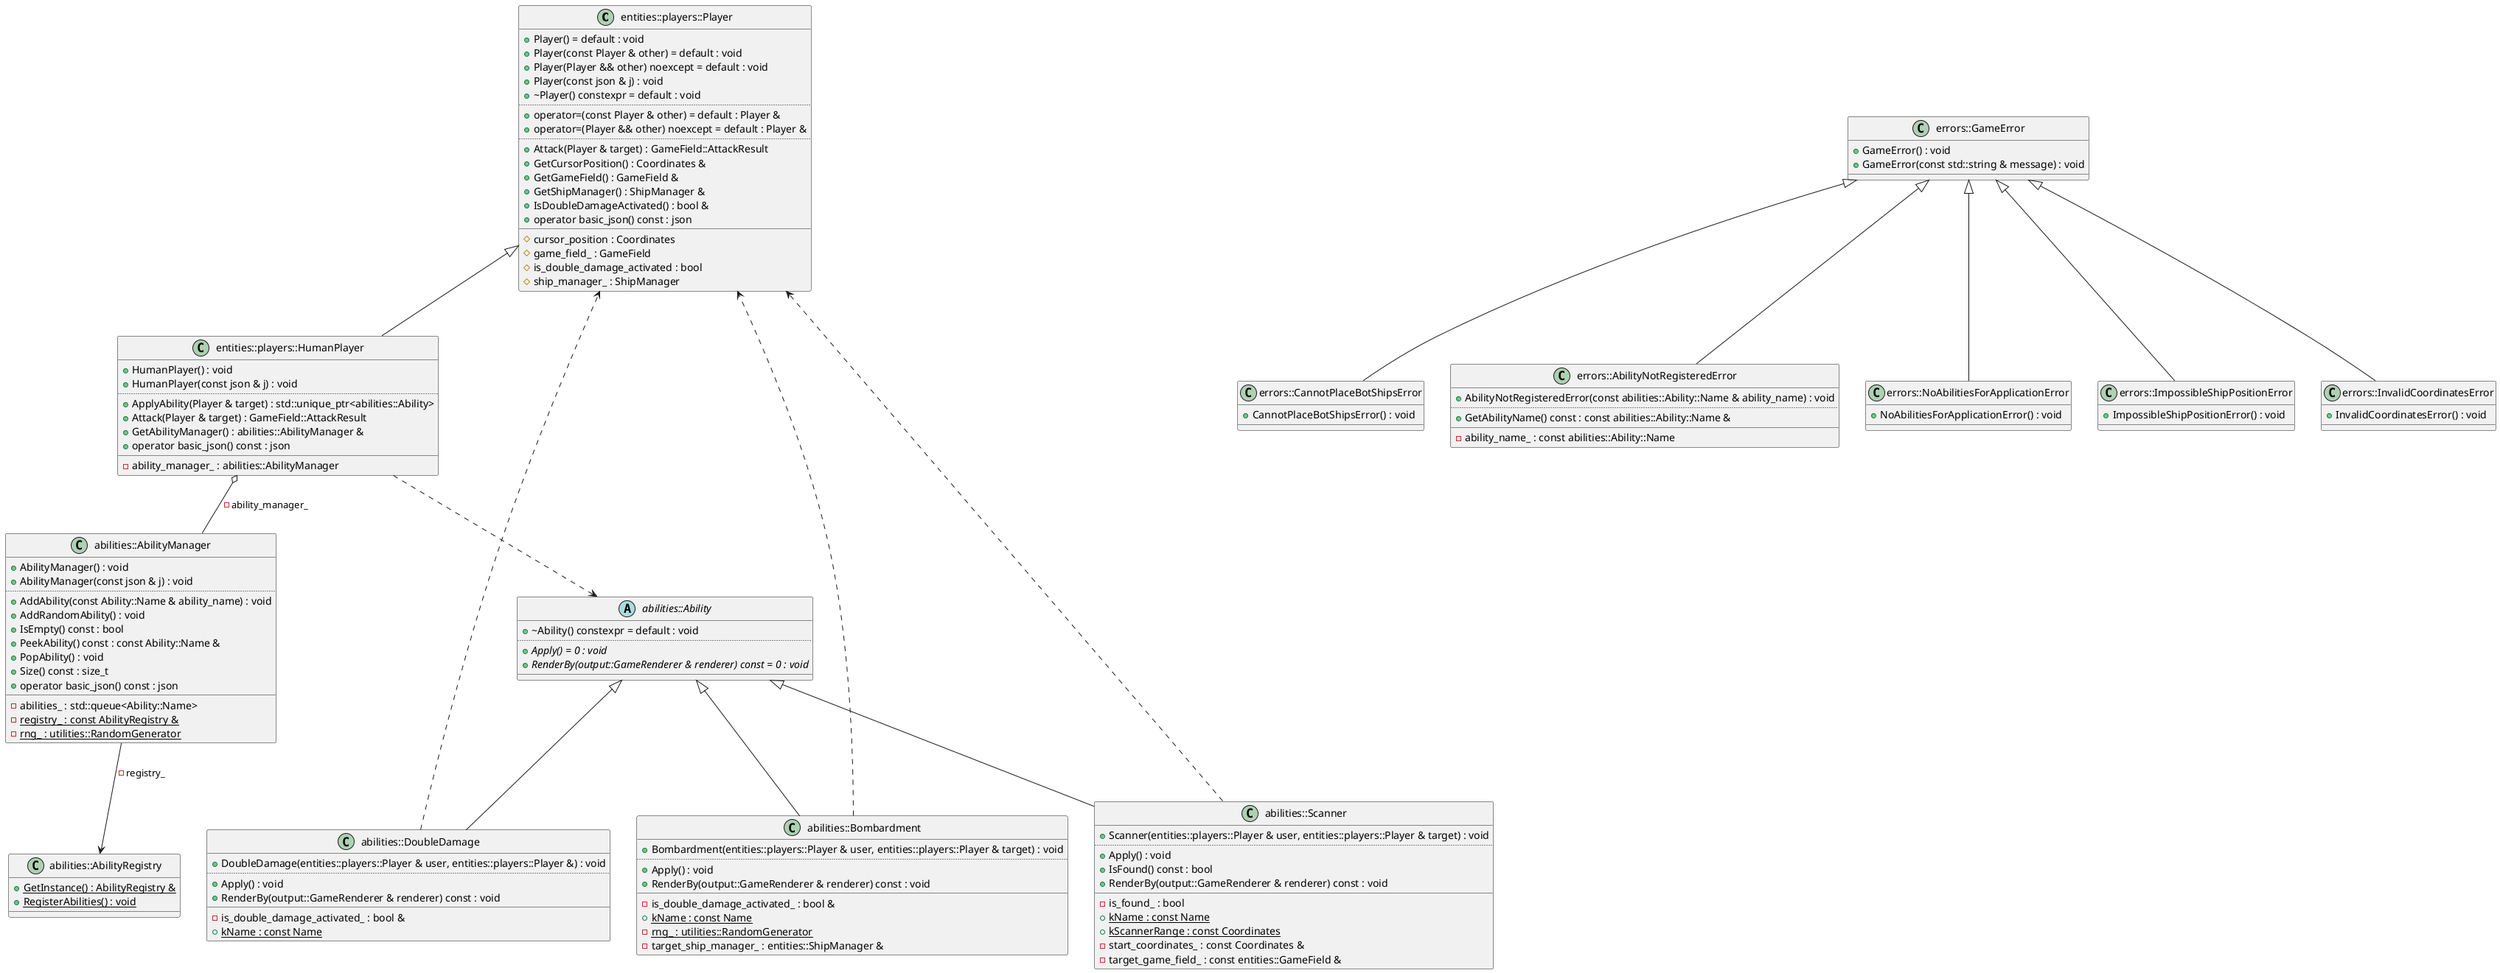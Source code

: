 @startuml
class "entities::players::Player" as C_0008649833643707248413
class C_0008649833643707248413 {
+Player() = default : void
+Player(const Player & other) = default : void
+Player(Player && other) noexcept = default : void
+Player(const json & j) : void
+~Player() constexpr = default : void
..
+operator=(const Player & other) = default : Player &
+operator=(Player && other) noexcept = default : Player &
..
+Attack(Player & target) : GameField::AttackResult
+GetCursorPosition() : Coordinates &
+GetGameField() : GameField &
+GetShipManager() : ShipManager &
+IsDoubleDamageActivated() : bool &
+operator basic_json() const : json
__
#cursor_position : Coordinates
#game_field_ : GameField
#is_double_damage_activated : bool
#ship_manager_ : ShipManager
}
class "entities::players::HumanPlayer" as C_0002707961049795840249
class C_0002707961049795840249 {
+HumanPlayer() : void
+HumanPlayer(const json & j) : void
..
+ApplyAbility(Player & target) : std::unique_ptr<abilities::Ability>
+Attack(Player & target) : GameField::AttackResult
+GetAbilityManager() : abilities::AbilityManager &
+operator basic_json() const : json
__
-ability_manager_ : abilities::AbilityManager
}
class "errors::GameError" as C_0012871419755585203389
class C_0012871419755585203389 {
+GameError() : void
+GameError(const std::string & message) : void
__
}
class "errors::CannotPlaceBotShipsError" as C_0015687033441472857734
class C_0015687033441472857734 {
+CannotPlaceBotShipsError() : void
__
}
class "errors::AbilityNotRegisteredError" as C_0002369203348341554252
class C_0002369203348341554252 {
+AbilityNotRegisteredError(const abilities::Ability::Name & ability_name) : void
..
+GetAbilityName() const : const abilities::Ability::Name &
__
-ability_name_ : const abilities::Ability::Name
}
class "errors::NoAbilitiesForApplicationError" as C_0018359200547659020521
class C_0018359200547659020521 {
+NoAbilitiesForApplicationError() : void
__
}
class "errors::ImpossibleShipPositionError" as C_0000567595108286667454
class C_0000567595108286667454 {
+ImpossibleShipPositionError() : void
__
}
class "errors::InvalidCoordinatesError" as C_0010593894122024393204
class C_0010593894122024393204 {
+InvalidCoordinatesError() : void
__
}
abstract "abilities::Ability" as C_0005987336390602158236
abstract C_0005987336390602158236 {
+~Ability() constexpr = default : void
..
{abstract} +Apply() = 0 : void
{abstract} +RenderBy(output::GameRenderer & renderer) const = 0 : void
__
}
class "abilities::Bombardment" as C_0004076100953837299465
class C_0004076100953837299465 {
+Bombardment(entities::players::Player & user, entities::players::Player & target) : void
..
+Apply() : void
+RenderBy(output::GameRenderer & renderer) const : void
__
-is_double_damage_activated_ : bool &
{static} +kName : const Name
{static} -rng_ : utilities::RandomGenerator
-target_ship_manager_ : entities::ShipManager &
}
class "abilities::DoubleDamage" as C_0000366963092714511740
class C_0000366963092714511740 {
+DoubleDamage(entities::players::Player & user, entities::players::Player &) : void
..
+Apply() : void
+RenderBy(output::GameRenderer & renderer) const : void
__
-is_double_damage_activated_ : bool &
{static} +kName : const Name
}
class "abilities::Scanner" as C_0005601711361542694080
class C_0005601711361542694080 {
+Scanner(entities::players::Player & user, entities::players::Player & target) : void
..
+Apply() : void
+IsFound() const : bool
+RenderBy(output::GameRenderer & renderer) const : void
__
-is_found_ : bool
{static} +kName : const Name
{static} +kScannerRange : const Coordinates
-start_coordinates_ : const Coordinates &
-target_game_field_ : const entities::GameField &
}
class "abilities::AbilityRegistry" as C_0011251770995947139160
class C_0011251770995947139160 {
{static} +GetInstance() : AbilityRegistry &
{static} +RegisterAbilities() : void
__
}
class "abilities::AbilityManager" as C_0013161388446846177579
class C_0013161388446846177579 {
+AbilityManager() : void
+AbilityManager(const json & j) : void
..
+AddAbility(const Ability::Name & ability_name) : void
+AddRandomAbility() : void
+IsEmpty() const : bool
+PeekAbility() const : const Ability::Name &
+PopAbility() : void
+Size() const : size_t
+operator basic_json() const : json
__
-abilities_ : std::queue<Ability::Name>
{static} -registry_ : const AbilityRegistry &
{static} -rng_ : utilities::RandomGenerator
}
C_0002707961049795840249 ..> C_0005987336390602158236
C_0002707961049795840249 o-- C_0013161388446846177579 : -ability_manager_
C_0008649833643707248413 <|-- C_0002707961049795840249

C_0012871419755585203389 <|-- C_0015687033441472857734

C_0012871419755585203389 <|-- C_0002369203348341554252

C_0012871419755585203389 <|-- C_0018359200547659020521

C_0012871419755585203389 <|-- C_0000567595108286667454

C_0012871419755585203389 <|-- C_0010593894122024393204

C_0004076100953837299465 ..> C_0008649833643707248413
C_0005987336390602158236 <|-- C_0004076100953837299465

C_0000366963092714511740 ..> C_0008649833643707248413
C_0005987336390602158236 <|-- C_0000366963092714511740

C_0005601711361542694080 ..> C_0008649833643707248413
C_0005987336390602158236 <|-- C_0005601711361542694080

C_0013161388446846177579 --> C_0011251770995947139160 : -registry_

'Generated with clang-uml, version 972dbea
'LLVM version Ubuntu clang version 19.1.1 (1ubuntu1)
@enduml
